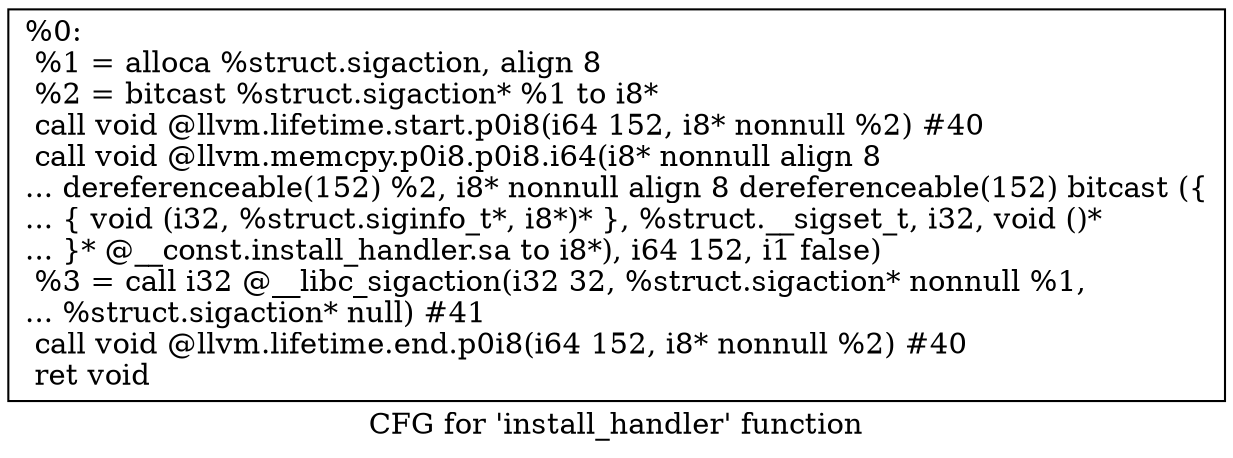 digraph "CFG for 'install_handler' function" {
	label="CFG for 'install_handler' function";

	Node0x19eaf60 [shape=record,label="{%0:\l  %1 = alloca %struct.sigaction, align 8\l  %2 = bitcast %struct.sigaction* %1 to i8*\l  call void @llvm.lifetime.start.p0i8(i64 152, i8* nonnull %2) #40\l  call void @llvm.memcpy.p0i8.p0i8.i64(i8* nonnull align 8\l... dereferenceable(152) %2, i8* nonnull align 8 dereferenceable(152) bitcast (\{\l... \{ void (i32, %struct.siginfo_t*, i8*)* \}, %struct.__sigset_t, i32, void ()*\l... \}* @__const.install_handler.sa to i8*), i64 152, i1 false)\l  %3 = call i32 @__libc_sigaction(i32 32, %struct.sigaction* nonnull %1,\l... %struct.sigaction* null) #41\l  call void @llvm.lifetime.end.p0i8(i64 152, i8* nonnull %2) #40\l  ret void\l}"];
}

